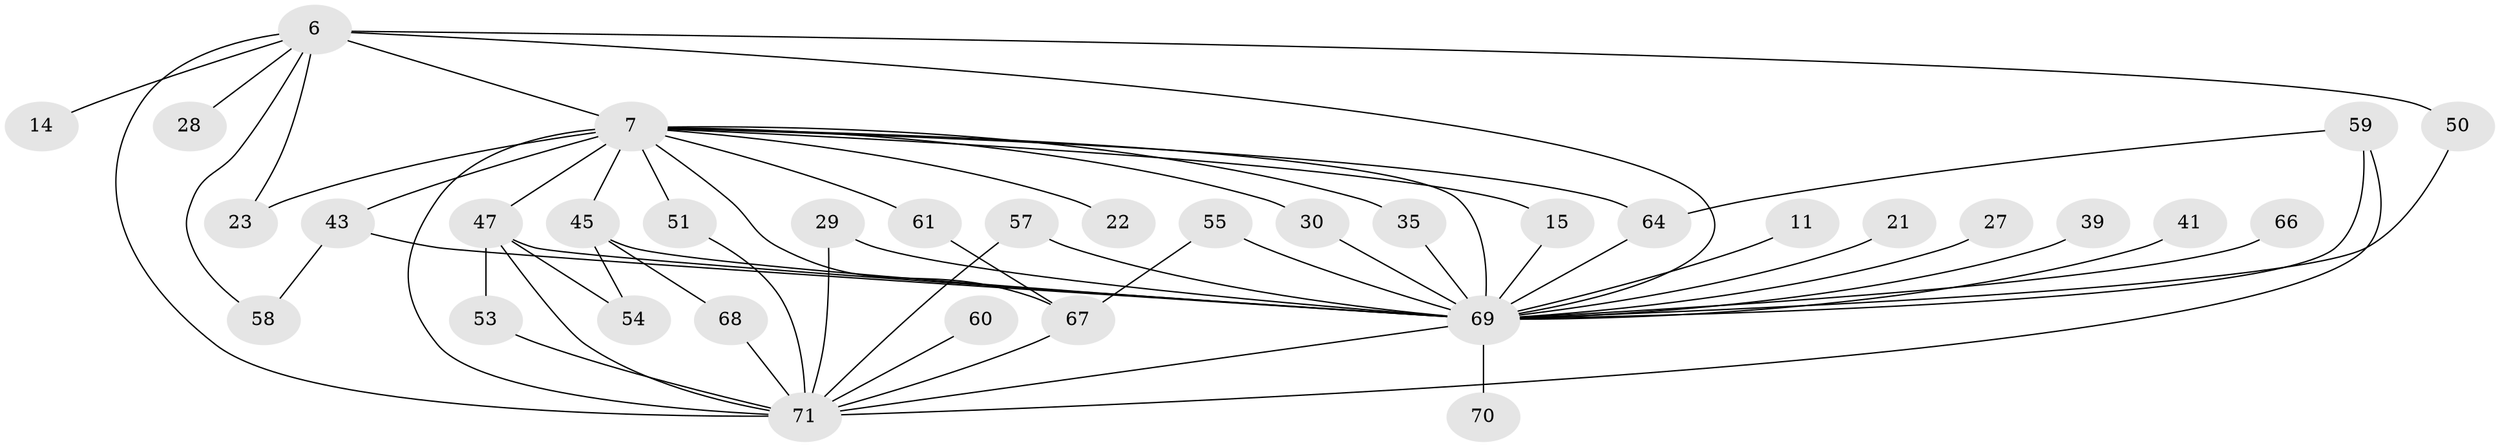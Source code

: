 // original degree distribution, {13: 0.028169014084507043, 14: 0.014084507042253521, 17: 0.014084507042253521, 20: 0.014084507042253521, 15: 0.028169014084507043, 25: 0.014084507042253521, 12: 0.014084507042253521, 27: 0.014084507042253521, 2: 0.5211267605633803, 5: 0.056338028169014086, 6: 0.014084507042253521, 4: 0.08450704225352113, 3: 0.18309859154929578}
// Generated by graph-tools (version 1.1) at 2025/45/03/09/25 04:45:37]
// undirected, 35 vertices, 59 edges
graph export_dot {
graph [start="1"]
  node [color=gray90,style=filled];
  6 [super="+2"];
  7 [super="+5"];
  11;
  14;
  15;
  21;
  22;
  23;
  27;
  28;
  29;
  30;
  35;
  39;
  41;
  43 [super="+26"];
  45 [super="+42+20"];
  47 [super="+40+16"];
  50;
  51;
  53;
  54;
  55;
  57 [super="+38"];
  58;
  59 [super="+48"];
  60 [super="+46"];
  61 [super="+33"];
  64 [super="+37+32"];
  66;
  67 [super="+49+62+36"];
  68;
  69 [super="+31+65+9"];
  70 [super="+34"];
  71 [super="+63+8"];
  6 -- 7 [weight=4];
  6 -- 14 [weight=2];
  6 -- 23;
  6 -- 28 [weight=2];
  6 -- 50;
  6 -- 58;
  6 -- 69 [weight=8];
  6 -- 71 [weight=8];
  7 -- 15;
  7 -- 23;
  7 -- 30;
  7 -- 35;
  7 -- 43 [weight=2];
  7 -- 51 [weight=2];
  7 -- 64 [weight=2];
  7 -- 67 [weight=3];
  7 -- 71 [weight=9];
  7 -- 22;
  7 -- 45 [weight=3];
  7 -- 61 [weight=3];
  7 -- 69 [weight=7];
  7 -- 47 [weight=2];
  11 -- 69 [weight=2];
  15 -- 69;
  21 -- 69;
  27 -- 69;
  29 -- 69;
  29 -- 71;
  30 -- 69;
  35 -- 69;
  39 -- 69 [weight=2];
  41 -- 69 [weight=2];
  43 -- 58;
  43 -- 69;
  45 -- 68;
  45 -- 69;
  45 -- 54;
  47 -- 69;
  47 -- 71;
  47 -- 53;
  47 -- 54;
  50 -- 69;
  51 -- 71;
  53 -- 71;
  55 -- 67;
  55 -- 69;
  57 -- 69 [weight=2];
  57 -- 71;
  59 -- 69 [weight=3];
  59 -- 64;
  59 -- 71;
  60 -- 71 [weight=3];
  61 -- 67;
  64 -- 69;
  66 -- 69 [weight=2];
  67 -- 71 [weight=2];
  68 -- 71;
  69 -- 70 [weight=3];
  69 -- 71 [weight=12];
}
